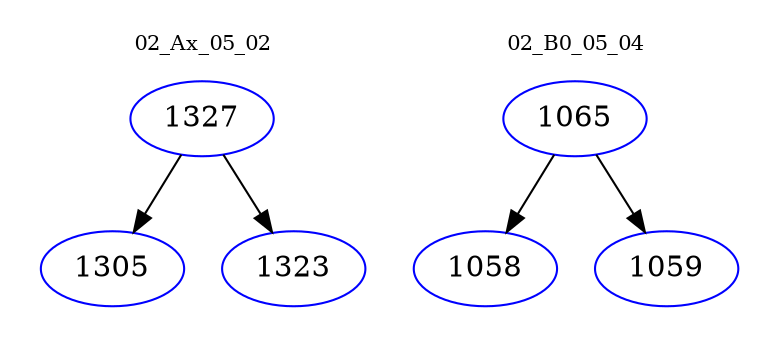 digraph{
subgraph cluster_0 {
color = white
label = "02_Ax_05_02";
fontsize=10;
T0_1327 [label="1327", color="blue"]
T0_1327 -> T0_1305 [color="black"]
T0_1305 [label="1305", color="blue"]
T0_1327 -> T0_1323 [color="black"]
T0_1323 [label="1323", color="blue"]
}
subgraph cluster_1 {
color = white
label = "02_B0_05_04";
fontsize=10;
T1_1065 [label="1065", color="blue"]
T1_1065 -> T1_1058 [color="black"]
T1_1058 [label="1058", color="blue"]
T1_1065 -> T1_1059 [color="black"]
T1_1059 [label="1059", color="blue"]
}
}
